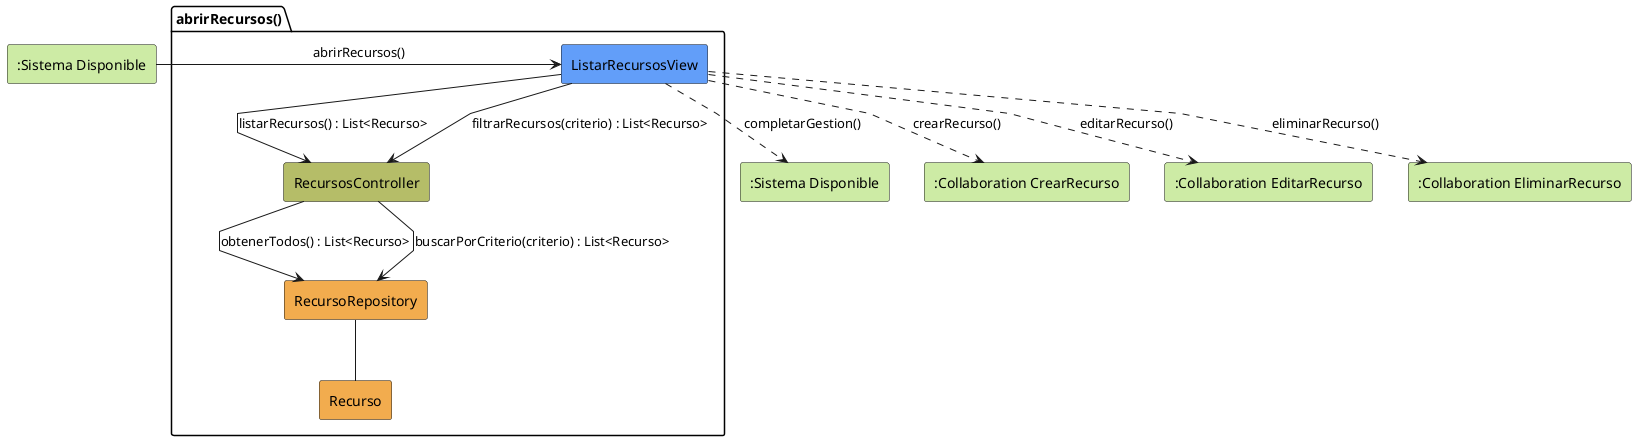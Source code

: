 @startuml abrirRecursos-analisis
skinparam linetype polyline

rectangle #CDEBA5 ":Sistema Disponible" as SistemaDisponible
package abrirRecursos as "abrirRecursos()" {
    rectangle #629EF9 ListarRecursosView
    rectangle #b5bd68 RecursosController
    rectangle #F2AC4E RecursoRepository
    rectangle #F2AC4E Recurso
}

rectangle #CDEBA5 ":Sistema Disponible" as SistemaDisponibleSalida
rectangle #CDEBA5 ":Collaboration CrearRecurso" as CrearRecurso
rectangle #CDEBA5 ":Collaboration EditarRecurso" as EditarRecurso
rectangle #CDEBA5 ":Collaboration EliminarRecurso" as EliminarRecurso

SistemaDisponible -r-> ListarRecursosView: abrirRecursos()

ListarRecursosView -d-> RecursosController: listarRecursos() : List<Recurso>

RecursosController --> RecursoRepository: obtenerTodos() : List<Recurso>

RecursoRepository -- Recurso

ListarRecursosView --> RecursosController: filtrarRecursos(criterio) : List<Recurso>

RecursosController --> RecursoRepository: buscarPorCriterio(criterio) : List<Recurso>

ListarRecursosView ..> SistemaDisponibleSalida: completarGestion()
ListarRecursosView ..> CrearRecurso: crearRecurso()
ListarRecursosView ..> EditarRecurso: editarRecurso()
ListarRecursosView ..> EliminarRecurso: eliminarRecurso()

@enduml